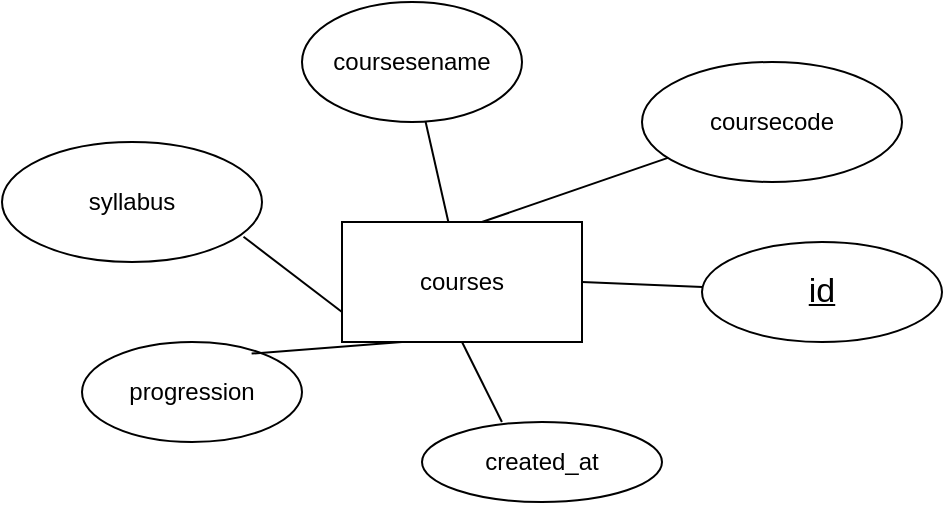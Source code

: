 <mxfile>
    <diagram id="SGFMm6tYnglMycc9yzO7" name="Page-1">
        <mxGraphModel dx="832" dy="284" grid="1" gridSize="10" guides="1" tooltips="1" connect="1" arrows="1" fold="1" page="1" pageScale="1" pageWidth="850" pageHeight="1100" math="0" shadow="0">
            <root>
                <mxCell id="0"/>
                <mxCell id="1" parent="0"/>
                <mxCell id="2" value="courses" style="whiteSpace=wrap;html=1;" vertex="1" parent="1">
                    <mxGeometry x="200" y="150" width="120" height="60" as="geometry"/>
                </mxCell>
                <mxCell id="3" value="&lt;u&gt;&lt;font style=&quot;font-size: 17px;&quot;&gt;id&lt;/font&gt;&lt;/u&gt;" style="ellipse;whiteSpace=wrap;html=1;" vertex="1" parent="1">
                    <mxGeometry x="380" y="160" width="120" height="50" as="geometry"/>
                </mxCell>
                <mxCell id="5" value="" style="endArrow=none;html=1;exitX=1;exitY=0.5;exitDx=0;exitDy=0;" edge="1" parent="1" source="2" target="3">
                    <mxGeometry width="50" height="50" relative="1" as="geometry">
                        <mxPoint x="400" y="170" as="sourcePoint"/>
                        <mxPoint x="450" y="120" as="targetPoint"/>
                    </mxGeometry>
                </mxCell>
                <mxCell id="6" value="coursecode" style="ellipse;whiteSpace=wrap;html=1;" vertex="1" parent="1">
                    <mxGeometry x="350" y="70" width="130" height="60" as="geometry"/>
                </mxCell>
                <mxCell id="7" value="" style="endArrow=none;html=1;" edge="1" parent="1" source="2" target="10">
                    <mxGeometry width="50" height="50" relative="1" as="geometry">
                        <mxPoint x="330" y="190" as="sourcePoint"/>
                        <mxPoint x="390" y="193" as="targetPoint"/>
                    </mxGeometry>
                </mxCell>
                <mxCell id="8" value="" style="endArrow=none;html=1;exitX=0.929;exitY=0.79;exitDx=0;exitDy=0;exitPerimeter=0;entryX=0;entryY=0.75;entryDx=0;entryDy=0;" edge="1" parent="1" source="11" target="2">
                    <mxGeometry width="50" height="50" relative="1" as="geometry">
                        <mxPoint x="340" y="200" as="sourcePoint"/>
                        <mxPoint x="400" y="203" as="targetPoint"/>
                    </mxGeometry>
                </mxCell>
                <mxCell id="9" value="" style="endArrow=none;html=1;exitX=0.583;exitY=0;exitDx=0;exitDy=0;exitPerimeter=0;" edge="1" parent="1" source="2" target="6">
                    <mxGeometry width="50" height="50" relative="1" as="geometry">
                        <mxPoint x="350" y="210" as="sourcePoint"/>
                        <mxPoint x="410" y="213" as="targetPoint"/>
                    </mxGeometry>
                </mxCell>
                <mxCell id="10" value="coursesename" style="ellipse;whiteSpace=wrap;html=1;" vertex="1" parent="1">
                    <mxGeometry x="180" y="40" width="110" height="60" as="geometry"/>
                </mxCell>
                <mxCell id="11" value="syllabus" style="ellipse;whiteSpace=wrap;html=1;" vertex="1" parent="1">
                    <mxGeometry x="30" y="110" width="130" height="60" as="geometry"/>
                </mxCell>
                <mxCell id="12" value="progression" style="ellipse;whiteSpace=wrap;html=1;" vertex="1" parent="1">
                    <mxGeometry x="70" y="210" width="110" height="50" as="geometry"/>
                </mxCell>
                <mxCell id="13" value="" style="endArrow=none;html=1;exitX=0.333;exitY=0;exitDx=0;exitDy=0;exitPerimeter=0;entryX=0.5;entryY=1;entryDx=0;entryDy=0;" edge="1" parent="1" source="15" target="2">
                    <mxGeometry width="50" height="50" relative="1" as="geometry">
                        <mxPoint x="161" y="167" as="sourcePoint"/>
                        <mxPoint x="210" y="205" as="targetPoint"/>
                    </mxGeometry>
                </mxCell>
                <mxCell id="14" value="" style="endArrow=none;html=1;exitX=0.25;exitY=1;exitDx=0;exitDy=0;entryX=0.771;entryY=0.116;entryDx=0;entryDy=0;entryPerimeter=0;" edge="1" parent="1" source="2" target="12">
                    <mxGeometry width="50" height="50" relative="1" as="geometry">
                        <mxPoint x="171" y="177" as="sourcePoint"/>
                        <mxPoint x="220" y="215" as="targetPoint"/>
                    </mxGeometry>
                </mxCell>
                <mxCell id="15" value="created_at" style="ellipse;whiteSpace=wrap;html=1;" vertex="1" parent="1">
                    <mxGeometry x="240" y="250" width="120" height="40" as="geometry"/>
                </mxCell>
            </root>
        </mxGraphModel>
    </diagram>
</mxfile>